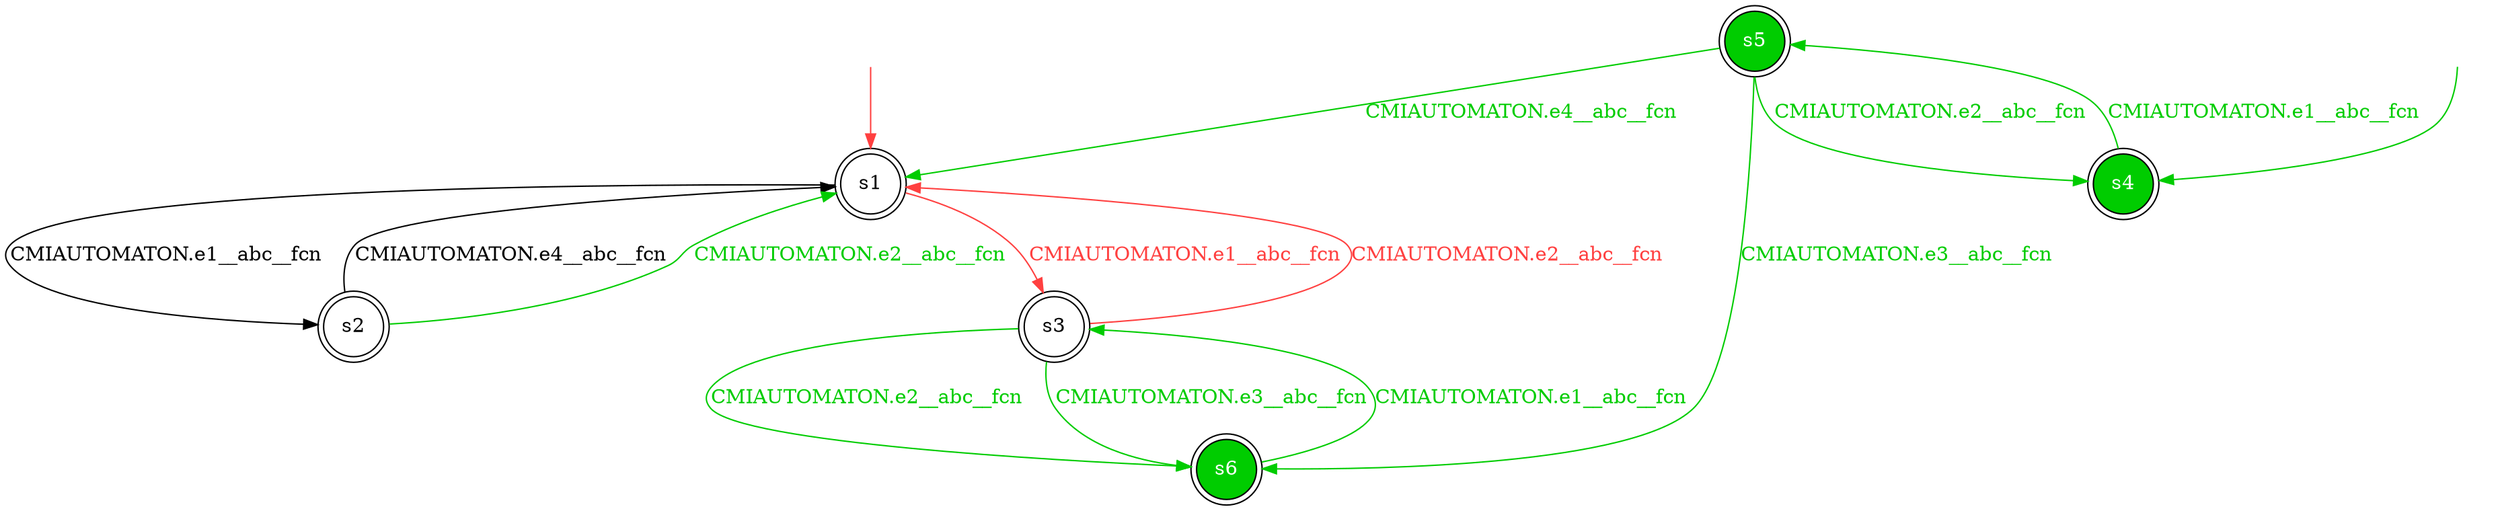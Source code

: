 digraph diffautomaton {
	1 [label=<s1> shape="doublecircle"];
	4 [label=<s4> shape="doublecircle" fillcolor="#00cc00" fontcolor="#ffffff" style="filled"];
	2 [label=<s2> shape="doublecircle"];
	3 [label=<s3> shape="doublecircle"];
	5 [label=<s5> shape="doublecircle" fillcolor="#00cc00" fontcolor="#ffffff" style="filled"];
	6 [label=<s6> shape="doublecircle" fillcolor="#00cc00" fontcolor="#ffffff" style="filled"];
	__init1 [label=<> shape="none"];
	__init1 -> 1 [color="#ff4040"];
	__init4 [label=<> shape="none"];
	__init4 -> 4 [color="#00cc00"];
	1 -> 3 [label=<<font color="#ff4040">CMIAUTOMATON.e1__abc__fcn</font>> color="#ff4040" id="1-0-3"];
	1 -> 2 [label=<<font color="#000000">CMIAUTOMATON.e1__abc__fcn</font>> id="1-1-2"];
	4 -> 5 [label=<<font color="#00cc00">CMIAUTOMATON.e1__abc__fcn</font>> color="#00cc00" id="4-0-5"];
	2 -> 1 [label=<<font color="#000000">CMIAUTOMATON.e4__abc__fcn</font>> id="2-0-1"];
	2 -> 1 [label=<<font color="#00cc00">CMIAUTOMATON.e2__abc__fcn</font>> color="#00cc00" id="2-1-1"];
	3 -> 1 [label=<<font color="#ff4040">CMIAUTOMATON.e2__abc__fcn</font>> color="#ff4040" id="3-0-1"];
	3 -> 6 [label=<<font color="#00cc00">CMIAUTOMATON.e2__abc__fcn</font>> color="#00cc00" id="3-1-6"];
	3 -> 6 [label=<<font color="#00cc00">CMIAUTOMATON.e3__abc__fcn</font>> color="#00cc00" id="3-2-6"];
	5 -> 4 [label=<<font color="#00cc00">CMIAUTOMATON.e2__abc__fcn</font>> color="#00cc00" id="5-0-4"];
	5 -> 1 [label=<<font color="#00cc00">CMIAUTOMATON.e4__abc__fcn</font>> color="#00cc00" id="5-1-1"];
	5 -> 6 [label=<<font color="#00cc00">CMIAUTOMATON.e3__abc__fcn</font>> color="#00cc00" id="5-2-6"];
	6 -> 3 [label=<<font color="#00cc00">CMIAUTOMATON.e1__abc__fcn</font>> color="#00cc00" id="6-0-3"];
}
